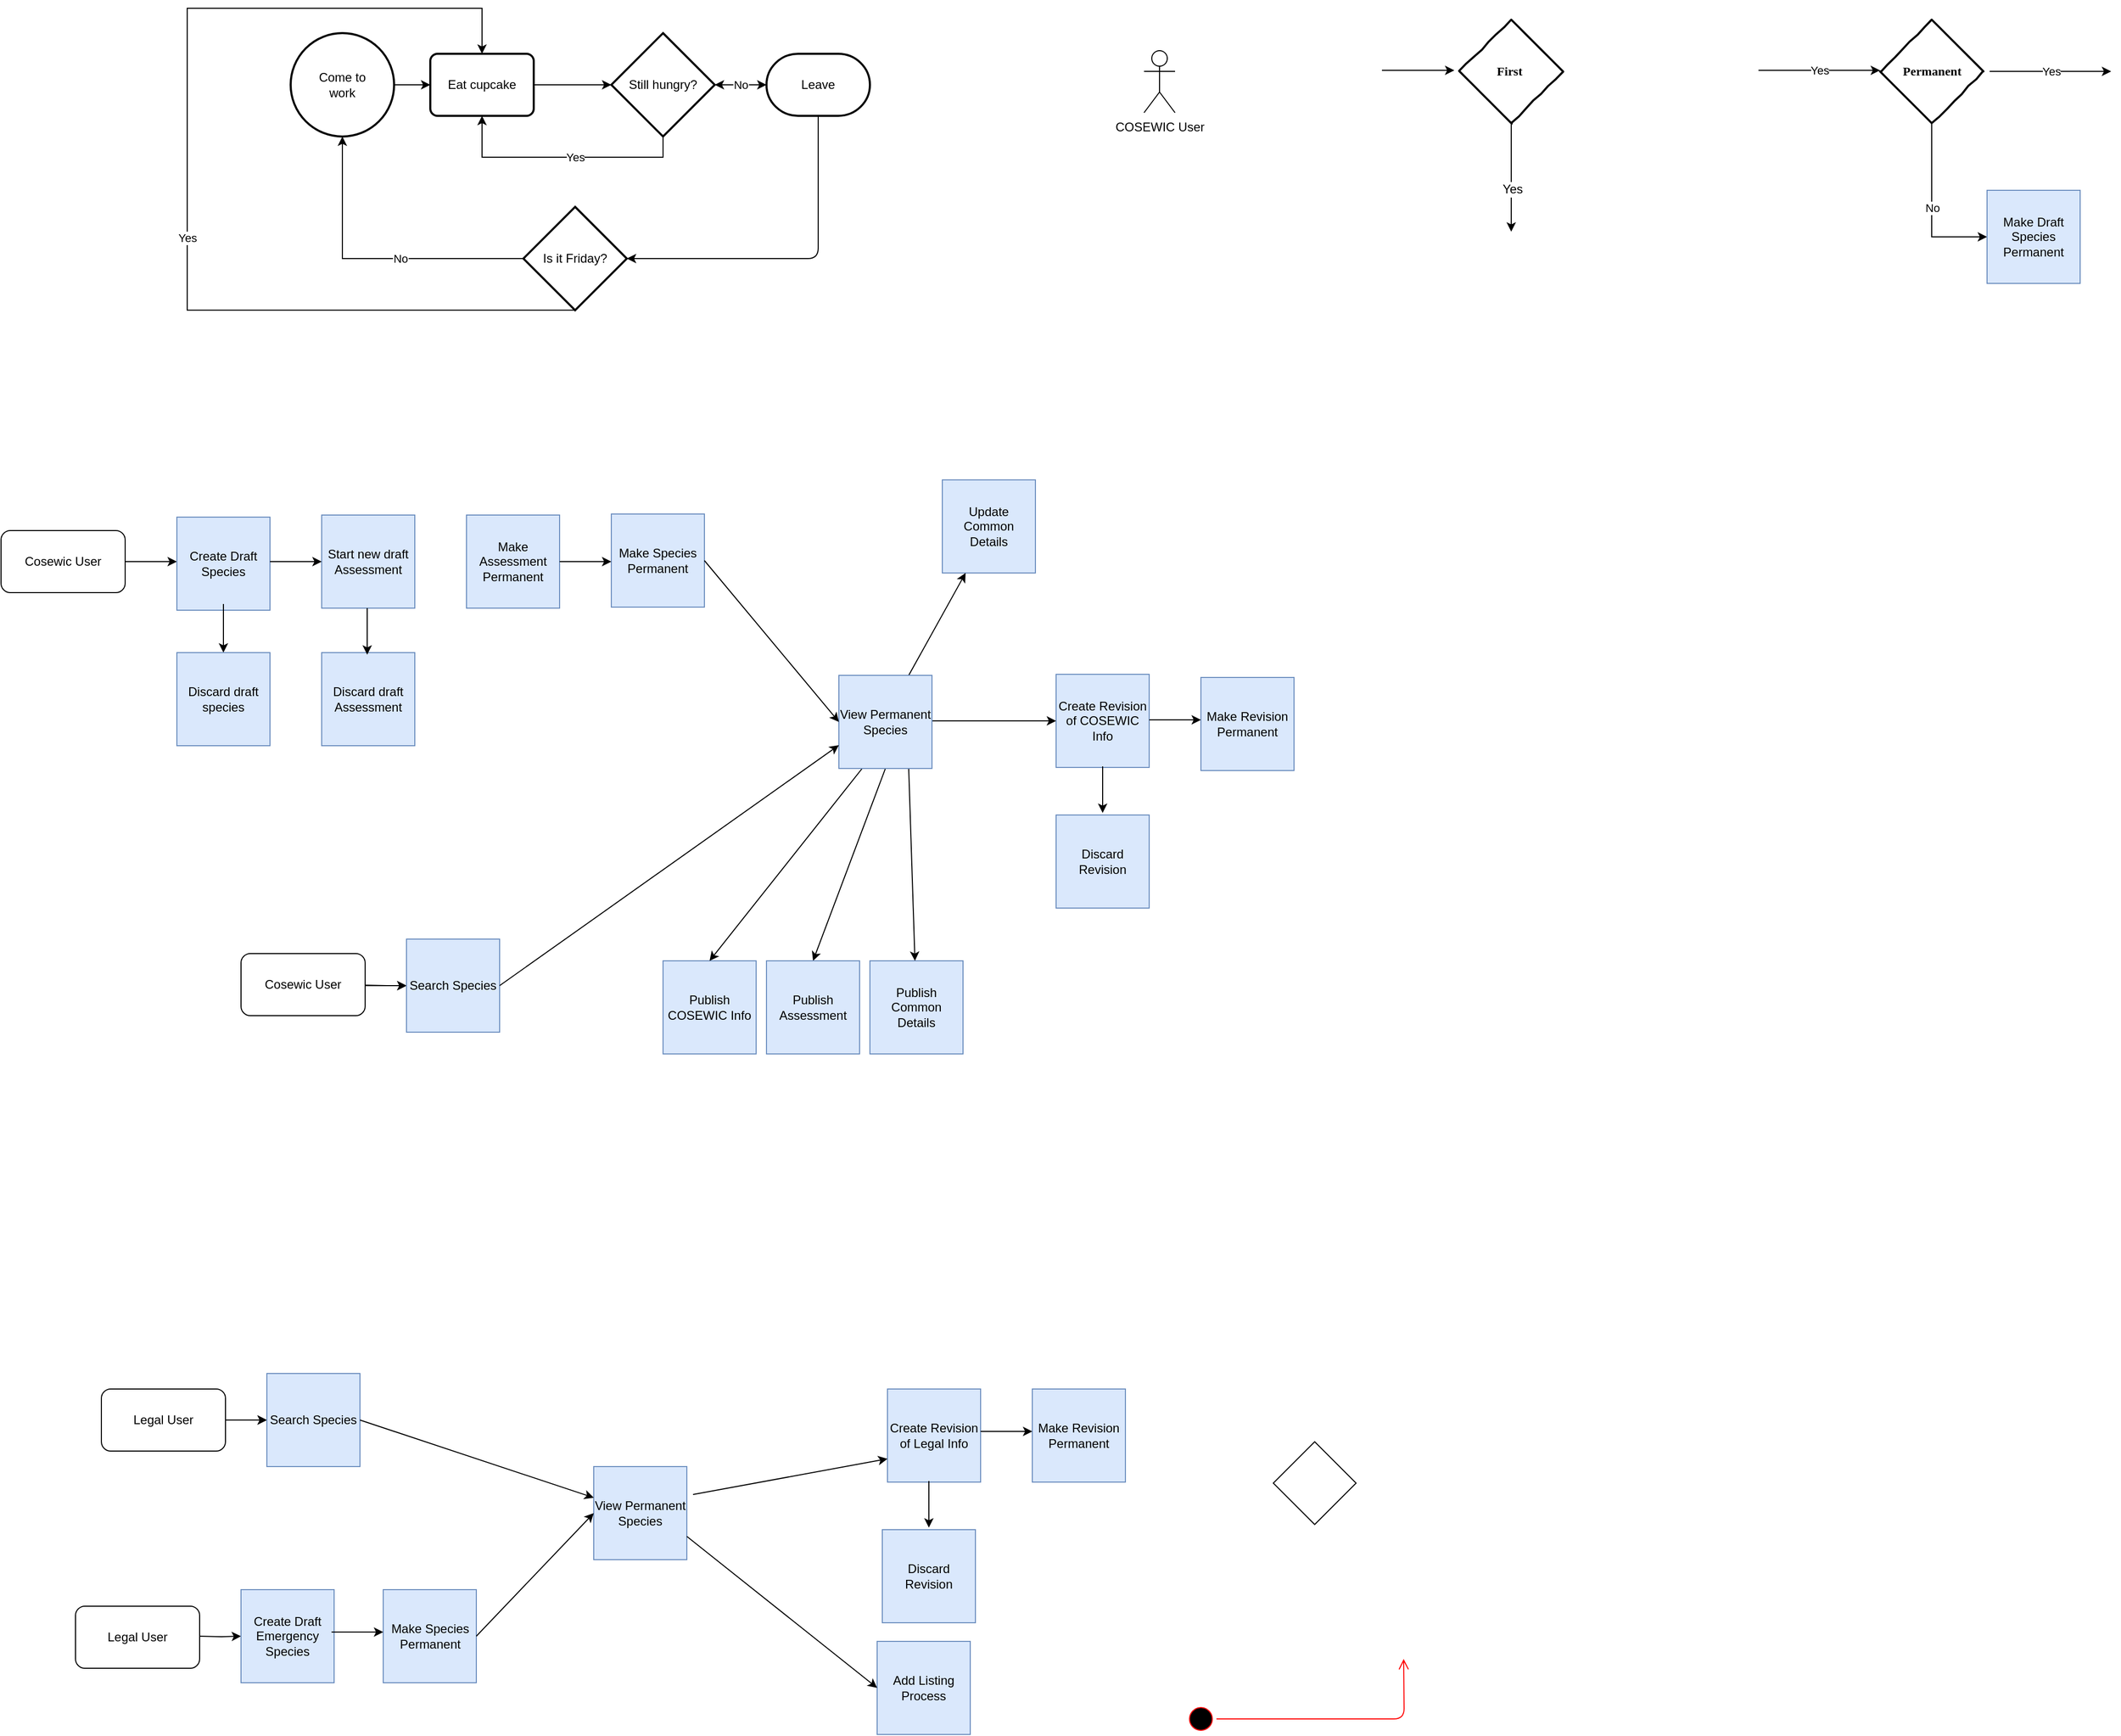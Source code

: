 <mxfile version="12.3.0" type="github" pages="1">
  <diagram name="Page-1" id="c7558073-3199-34d8-9f00-42111426c3f3">
    <mxGraphModel dx="3273" dy="934" grid="1" gridSize="12" guides="1" tooltips="1" connect="1" arrows="1" fold="1" page="1" pageScale="1" pageWidth="1600" pageHeight="1200" background="none" math="0" shadow="0">
      <root>
        <mxCell id="0"/>
        <mxCell id="1" parent="0"/>
        <mxCell id="E1cjcMC4RDlBIDP7sY1C-115" value="Come to &lt;br&gt;work" style="strokeWidth=2;html=1;shape=mxgraph.flowchart.start_2;whiteSpace=wrap;" parent="1" vertex="1">
          <mxGeometry x="-1160" y="48" width="100" height="100" as="geometry"/>
        </mxCell>
        <mxCell id="LoriKuV7NN4adESNOFiQ-6" value="" style="edgeStyle=orthogonalEdgeStyle;rounded=0;orthogonalLoop=1;jettySize=auto;html=1;" edge="1" parent="1" source="E1cjcMC4RDlBIDP7sY1C-116" target="tL9PczSeXtMjVQ5EPy2s-1">
          <mxGeometry relative="1" as="geometry"/>
        </mxCell>
        <mxCell id="E1cjcMC4RDlBIDP7sY1C-116" value="Leave" style="strokeWidth=2;html=1;shape=mxgraph.flowchart.terminator;whiteSpace=wrap;" parent="1" vertex="1">
          <mxGeometry x="-700" y="68" width="100" height="60" as="geometry"/>
        </mxCell>
        <mxCell id="tL9PczSeXtMjVQ5EPy2s-9" value="" style="edgeStyle=orthogonalEdgeStyle;rounded=0;orthogonalLoop=1;jettySize=auto;html=1;" parent="1" source="E1cjcMC4RDlBIDP7sY1C-117" target="tL9PczSeXtMjVQ5EPy2s-1" edge="1">
          <mxGeometry relative="1" as="geometry"/>
        </mxCell>
        <mxCell id="E1cjcMC4RDlBIDP7sY1C-117" value="Eat cupcake" style="rounded=1;whiteSpace=wrap;html=1;absoluteArcSize=1;arcSize=14;strokeWidth=2;" parent="1" vertex="1">
          <mxGeometry x="-1025" y="68" width="100" height="60" as="geometry"/>
        </mxCell>
        <mxCell id="E1cjcMC4RDlBIDP7sY1C-118" value="" style="endArrow=classic;html=1;entryX=0;entryY=0.5;entryDx=0;entryDy=0;" parent="1" source="E1cjcMC4RDlBIDP7sY1C-115" target="E1cjcMC4RDlBIDP7sY1C-117" edge="1">
          <mxGeometry width="50" height="50" relative="1" as="geometry">
            <mxPoint x="-1090" y="148" as="sourcePoint"/>
            <mxPoint x="-1040" y="98" as="targetPoint"/>
          </mxGeometry>
        </mxCell>
        <mxCell id="jn9xSUYISPLA68ydeZet-104" value="" style="endArrow=classic;html=1;exitX=0.5;exitY=1;exitDx=0;exitDy=0;exitPerimeter=0;entryX=1;entryY=0.5;entryDx=0;entryDy=0;entryPerimeter=0;" parent="1" source="E1cjcMC4RDlBIDP7sY1C-116" target="wUc7WX4bhzahjaM9EL9A-1" edge="1">
          <mxGeometry width="50" height="50" relative="1" as="geometry">
            <mxPoint x="-575" y="165" as="sourcePoint"/>
            <mxPoint x="-450" y="340" as="targetPoint"/>
            <Array as="points">
              <mxPoint x="-650" y="266"/>
            </Array>
          </mxGeometry>
        </mxCell>
        <mxCell id="tL9PczSeXtMjVQ5EPy2s-7" value="Yes" style="edgeStyle=orthogonalEdgeStyle;rounded=0;orthogonalLoop=1;jettySize=auto;html=1;entryX=0.5;entryY=1;entryDx=0;entryDy=0;exitX=0.5;exitY=1;exitDx=0;exitDy=0;exitPerimeter=0;" parent="1" source="tL9PczSeXtMjVQ5EPy2s-1" target="E1cjcMC4RDlBIDP7sY1C-117" edge="1">
          <mxGeometry x="-0.106" relative="1" as="geometry">
            <mxPoint x="-690" y="250" as="targetPoint"/>
            <mxPoint as="offset"/>
          </mxGeometry>
        </mxCell>
        <mxCell id="tL9PczSeXtMjVQ5EPy2s-10" value="No" style="edgeStyle=orthogonalEdgeStyle;rounded=0;orthogonalLoop=1;jettySize=auto;html=1;" parent="1" source="tL9PczSeXtMjVQ5EPy2s-1" target="E1cjcMC4RDlBIDP7sY1C-116" edge="1">
          <mxGeometry relative="1" as="geometry"/>
        </mxCell>
        <mxCell id="tL9PczSeXtMjVQ5EPy2s-1" value="Still hungry?" style="strokeWidth=2;html=1;shape=mxgraph.flowchart.decision;whiteSpace=wrap;" parent="1" vertex="1">
          <mxGeometry x="-850" y="48" width="100" height="100" as="geometry"/>
        </mxCell>
        <mxCell id="K9Jv4syfFlTt1CtUerWt-1" value="Cosewic User" style="rounded=1;whiteSpace=wrap;html=1;" parent="1" vertex="1">
          <mxGeometry x="-1440" y="529" width="120" height="60" as="geometry"/>
        </mxCell>
        <mxCell id="K9Jv4syfFlTt1CtUerWt-2" value="" style="endArrow=classic;html=1;exitX=1;exitY=0.5;exitDx=0;exitDy=0;" parent="1" edge="1">
          <mxGeometry width="50" height="50" relative="1" as="geometry">
            <mxPoint x="-1320" y="559" as="sourcePoint"/>
            <mxPoint x="-1270" y="559" as="targetPoint"/>
          </mxGeometry>
        </mxCell>
        <mxCell id="K9Jv4syfFlTt1CtUerWt-3" value="Create Draft Species" style="whiteSpace=wrap;html=1;aspect=fixed;fillColor=#dae8fc;strokeColor=#6c8ebf;" parent="1" vertex="1">
          <mxGeometry x="-1270" y="516" width="90" height="90" as="geometry"/>
        </mxCell>
        <mxCell id="K9Jv4syfFlTt1CtUerWt-6" value="Start new draft Assessment" style="whiteSpace=wrap;html=1;aspect=fixed;fillColor=#dae8fc;strokeColor=#6c8ebf;" parent="1" vertex="1">
          <mxGeometry x="-1130" y="514" width="90" height="90" as="geometry"/>
        </mxCell>
        <mxCell id="K9Jv4syfFlTt1CtUerWt-7" value="" style="endArrow=classic;html=1;exitX=1;exitY=0.5;exitDx=0;exitDy=0;" parent="1" edge="1">
          <mxGeometry width="50" height="50" relative="1" as="geometry">
            <mxPoint x="-1180" y="559" as="sourcePoint"/>
            <mxPoint x="-1130" y="559" as="targetPoint"/>
          </mxGeometry>
        </mxCell>
        <mxCell id="K9Jv4syfFlTt1CtUerWt-9" value="Make Assessment Permanent" style="whiteSpace=wrap;html=1;aspect=fixed;fillColor=#dae8fc;strokeColor=#6c8ebf;" parent="1" vertex="1">
          <mxGeometry x="-990" y="514" width="90" height="90" as="geometry"/>
        </mxCell>
        <mxCell id="K9Jv4syfFlTt1CtUerWt-10" value="Make Species Permanent" style="whiteSpace=wrap;html=1;aspect=fixed;fillColor=#dae8fc;strokeColor=#6c8ebf;" parent="1" vertex="1">
          <mxGeometry x="-850" y="513" width="90" height="90" as="geometry"/>
        </mxCell>
        <mxCell id="K9Jv4syfFlTt1CtUerWt-11" value="" style="endArrow=classic;html=1;exitX=1;exitY=0.5;exitDx=0;exitDy=0;" parent="1" edge="1">
          <mxGeometry width="50" height="50" relative="1" as="geometry">
            <mxPoint x="-900" y="559" as="sourcePoint"/>
            <mxPoint x="-850" y="559" as="targetPoint"/>
          </mxGeometry>
        </mxCell>
        <mxCell id="K9Jv4syfFlTt1CtUerWt-12" value="" style="endArrow=classic;html=1;" parent="1" target="K9Jv4syfFlTt1CtUerWt-13" edge="1">
          <mxGeometry width="50" height="50" relative="1" as="geometry">
            <mxPoint x="-1225" y="600" as="sourcePoint"/>
            <mxPoint x="-1226" y="644" as="targetPoint"/>
          </mxGeometry>
        </mxCell>
        <mxCell id="K9Jv4syfFlTt1CtUerWt-13" value="Discard draft species" style="whiteSpace=wrap;html=1;aspect=fixed;fillColor=#dae8fc;strokeColor=#6c8ebf;" parent="1" vertex="1">
          <mxGeometry x="-1270" y="647" width="90" height="90" as="geometry"/>
        </mxCell>
        <mxCell id="K9Jv4syfFlTt1CtUerWt-17" value="Discard draft Assessment" style="whiteSpace=wrap;html=1;aspect=fixed;fillColor=#dae8fc;strokeColor=#6c8ebf;" parent="1" vertex="1">
          <mxGeometry x="-1130" y="647" width="90" height="90" as="geometry"/>
        </mxCell>
        <mxCell id="K9Jv4syfFlTt1CtUerWt-19" value="" style="endArrow=classic;html=1;" parent="1" edge="1">
          <mxGeometry width="50" height="50" relative="1" as="geometry">
            <mxPoint x="-1086" y="604" as="sourcePoint"/>
            <mxPoint x="-1086" y="649" as="targetPoint"/>
          </mxGeometry>
        </mxCell>
        <mxCell id="K9Jv4syfFlTt1CtUerWt-21" value="Create Revision of COSEWIC Info" style="whiteSpace=wrap;html=1;aspect=fixed;fillColor=#dae8fc;strokeColor=#6c8ebf;" parent="1" vertex="1">
          <mxGeometry x="-420" y="668" width="90" height="90" as="geometry"/>
        </mxCell>
        <mxCell id="K9Jv4syfFlTt1CtUerWt-22" value="" style="endArrow=classic;html=1;exitX=1;exitY=0.5;exitDx=0;exitDy=0;entryX=0;entryY=0.5;entryDx=0;entryDy=0;" parent="1" edge="1" target="K9Jv4syfFlTt1CtUerWt-21">
          <mxGeometry width="50" height="50" relative="1" as="geometry">
            <mxPoint x="-540" y="713" as="sourcePoint"/>
            <mxPoint x="-490" y="713" as="targetPoint"/>
          </mxGeometry>
        </mxCell>
        <mxCell id="K9Jv4syfFlTt1CtUerWt-23" value="Discard Revision" style="whiteSpace=wrap;html=1;aspect=fixed;fillColor=#dae8fc;strokeColor=#6c8ebf;" parent="1" vertex="1">
          <mxGeometry x="-420" y="804" width="90" height="90" as="geometry"/>
        </mxCell>
        <mxCell id="K9Jv4syfFlTt1CtUerWt-24" value="" style="endArrow=classic;html=1;" parent="1" edge="1">
          <mxGeometry width="50" height="50" relative="1" as="geometry">
            <mxPoint x="-375" y="757" as="sourcePoint"/>
            <mxPoint x="-375" y="802" as="targetPoint"/>
          </mxGeometry>
        </mxCell>
        <mxCell id="K9Jv4syfFlTt1CtUerWt-25" value="Make Revision Permanent" style="whiteSpace=wrap;html=1;aspect=fixed;fillColor=#dae8fc;strokeColor=#6c8ebf;" parent="1" vertex="1">
          <mxGeometry x="-280" y="671" width="90" height="90" as="geometry"/>
        </mxCell>
        <mxCell id="K9Jv4syfFlTt1CtUerWt-26" value="" style="endArrow=classic;html=1;exitX=1;exitY=0.5;exitDx=0;exitDy=0;" parent="1" edge="1">
          <mxGeometry width="50" height="50" relative="1" as="geometry">
            <mxPoint x="-330" y="712" as="sourcePoint"/>
            <mxPoint x="-280" y="712" as="targetPoint"/>
          </mxGeometry>
        </mxCell>
        <mxCell id="K9Jv4syfFlTt1CtUerWt-27" value="" style="endArrow=classic;html=1;entryX=0.5;entryY=0;entryDx=0;entryDy=0;exitX=0.5;exitY=1;exitDx=0;exitDy=0;" parent="1" target="K9Jv4syfFlTt1CtUerWt-28" edge="1">
          <mxGeometry width="50" height="50" relative="1" as="geometry">
            <mxPoint x="-585.0" y="759" as="sourcePoint"/>
            <mxPoint x="-586" y="935" as="targetPoint"/>
          </mxGeometry>
        </mxCell>
        <mxCell id="K9Jv4syfFlTt1CtUerWt-28" value="Publish Assessment" style="whiteSpace=wrap;html=1;aspect=fixed;fillColor=#dae8fc;strokeColor=#6c8ebf;" parent="1" vertex="1">
          <mxGeometry x="-700" y="945" width="90" height="90" as="geometry"/>
        </mxCell>
        <mxCell id="K9Jv4syfFlTt1CtUerWt-29" value="Publish COSEWIC Info" style="whiteSpace=wrap;html=1;aspect=fixed;fillColor=#dae8fc;strokeColor=#6c8ebf;" parent="1" vertex="1">
          <mxGeometry x="-800" y="945" width="90" height="90" as="geometry"/>
        </mxCell>
        <mxCell id="K9Jv4syfFlTt1CtUerWt-30" value="" style="endArrow=classic;html=1;entryX=0.5;entryY=0;entryDx=0;entryDy=0;exitX=0.25;exitY=1;exitDx=0;exitDy=0;" parent="1" target="K9Jv4syfFlTt1CtUerWt-29" edge="1">
          <mxGeometry width="50" height="50" relative="1" as="geometry">
            <mxPoint x="-607.5" y="759" as="sourcePoint"/>
            <mxPoint x="-515" y="945" as="targetPoint"/>
          </mxGeometry>
        </mxCell>
        <mxCell id="K9Jv4syfFlTt1CtUerWt-32" value="" style="endArrow=classic;html=1;" parent="1" edge="1">
          <mxGeometry width="50" height="50" relative="1" as="geometry">
            <mxPoint x="-1223" y="1389" as="sourcePoint"/>
            <mxPoint x="-1183" y="1389" as="targetPoint"/>
          </mxGeometry>
        </mxCell>
        <mxCell id="K9Jv4syfFlTt1CtUerWt-37" value="" style="edgeStyle=orthogonalEdgeStyle;rounded=0;orthogonalLoop=1;jettySize=auto;html=1;" parent="1" source="K9Jv4syfFlTt1CtUerWt-33" target="K9Jv4syfFlTt1CtUerWt-34" edge="1">
          <mxGeometry relative="1" as="geometry"/>
        </mxCell>
        <mxCell id="K9Jv4syfFlTt1CtUerWt-33" value="Legal User" style="rounded=1;whiteSpace=wrap;html=1;" parent="1" vertex="1">
          <mxGeometry x="-1343" y="1359" width="120" height="60" as="geometry"/>
        </mxCell>
        <mxCell id="K9Jv4syfFlTt1CtUerWt-34" value="Search Species" style="whiteSpace=wrap;html=1;aspect=fixed;fillColor=#dae8fc;strokeColor=#6c8ebf;" parent="1" vertex="1">
          <mxGeometry x="-1183" y="1344" width="90" height="90" as="geometry"/>
        </mxCell>
        <mxCell id="K9Jv4syfFlTt1CtUerWt-39" value="View Permanent Species" style="whiteSpace=wrap;html=1;aspect=fixed;fillColor=#dae8fc;strokeColor=#6c8ebf;" parent="1" vertex="1">
          <mxGeometry x="-867" y="1434" width="90" height="90" as="geometry"/>
        </mxCell>
        <mxCell id="K9Jv4syfFlTt1CtUerWt-41" value="Create Revision of Legal Info" style="whiteSpace=wrap;html=1;aspect=fixed;fillColor=#dae8fc;strokeColor=#6c8ebf;" parent="1" vertex="1">
          <mxGeometry x="-583" y="1359" width="90" height="90" as="geometry"/>
        </mxCell>
        <mxCell id="K9Jv4syfFlTt1CtUerWt-42" value="Update Common Details" style="whiteSpace=wrap;html=1;aspect=fixed;fillColor=#dae8fc;strokeColor=#6c8ebf;" parent="1" vertex="1">
          <mxGeometry x="-530" y="480" width="90" height="90" as="geometry"/>
        </mxCell>
        <mxCell id="K9Jv4syfFlTt1CtUerWt-43" value="" style="endArrow=classic;html=1;exitX=0.75;exitY=0;exitDx=0;exitDy=0;entryX=0.25;entryY=1;entryDx=0;entryDy=0;" parent="1" edge="1" target="K9Jv4syfFlTt1CtUerWt-42">
          <mxGeometry width="50" height="50" relative="1" as="geometry">
            <mxPoint x="-562.5" y="669" as="sourcePoint"/>
            <mxPoint x="-488" y="576" as="targetPoint"/>
          </mxGeometry>
        </mxCell>
        <mxCell id="K9Jv4syfFlTt1CtUerWt-44" value="Publish Common Details" style="whiteSpace=wrap;html=1;aspect=fixed;fillColor=#dae8fc;strokeColor=#6c8ebf;" parent="1" vertex="1">
          <mxGeometry x="-600" y="945" width="90" height="90" as="geometry"/>
        </mxCell>
        <mxCell id="K9Jv4syfFlTt1CtUerWt-45" value="" style="endArrow=classic;html=1;exitX=0.75;exitY=1;exitDx=0;exitDy=0;" parent="1" target="K9Jv4syfFlTt1CtUerWt-44" edge="1">
          <mxGeometry width="50" height="50" relative="1" as="geometry">
            <mxPoint x="-562.5" y="759" as="sourcePoint"/>
            <mxPoint x="-645" y="955" as="targetPoint"/>
          </mxGeometry>
        </mxCell>
        <mxCell id="K9Jv4syfFlTt1CtUerWt-46" value="Make Revision Permanent" style="whiteSpace=wrap;html=1;aspect=fixed;fillColor=#dae8fc;strokeColor=#6c8ebf;" parent="1" vertex="1">
          <mxGeometry x="-443" y="1359" width="90" height="90" as="geometry"/>
        </mxCell>
        <mxCell id="K9Jv4syfFlTt1CtUerWt-47" value="" style="endArrow=classic;html=1;exitX=1;exitY=0.5;exitDx=0;exitDy=0;" parent="1" edge="1">
          <mxGeometry width="50" height="50" relative="1" as="geometry">
            <mxPoint x="-493" y="1400" as="sourcePoint"/>
            <mxPoint x="-443" y="1400" as="targetPoint"/>
          </mxGeometry>
        </mxCell>
        <mxCell id="K9Jv4syfFlTt1CtUerWt-48" value="Discard Revision" style="whiteSpace=wrap;html=1;aspect=fixed;fillColor=#dae8fc;strokeColor=#6c8ebf;" parent="1" vertex="1">
          <mxGeometry x="-588" y="1495" width="90" height="90" as="geometry"/>
        </mxCell>
        <mxCell id="K9Jv4syfFlTt1CtUerWt-49" value="" style="endArrow=classic;html=1;" parent="1" edge="1">
          <mxGeometry width="50" height="50" relative="1" as="geometry">
            <mxPoint x="-543" y="1448" as="sourcePoint"/>
            <mxPoint x="-543" y="1493" as="targetPoint"/>
          </mxGeometry>
        </mxCell>
        <mxCell id="K9Jv4syfFlTt1CtUerWt-50" value="Legal User" style="rounded=1;whiteSpace=wrap;html=1;" parent="1" vertex="1">
          <mxGeometry x="-1368" y="1569" width="120" height="60" as="geometry"/>
        </mxCell>
        <mxCell id="K9Jv4syfFlTt1CtUerWt-52" value="" style="edgeStyle=orthogonalEdgeStyle;rounded=0;orthogonalLoop=1;jettySize=auto;html=1;" parent="1" target="K9Jv4syfFlTt1CtUerWt-53" edge="1">
          <mxGeometry relative="1" as="geometry">
            <mxPoint x="-1248" y="1598" as="sourcePoint"/>
          </mxGeometry>
        </mxCell>
        <mxCell id="K9Jv4syfFlTt1CtUerWt-53" value="Create Draft Emergency Species" style="whiteSpace=wrap;html=1;aspect=fixed;fillColor=#dae8fc;strokeColor=#6c8ebf;" parent="1" vertex="1">
          <mxGeometry x="-1208" y="1553" width="90" height="90" as="geometry"/>
        </mxCell>
        <mxCell id="K9Jv4syfFlTt1CtUerWt-54" value="Make Species Permanent" style="whiteSpace=wrap;html=1;aspect=fixed;fillColor=#dae8fc;strokeColor=#6c8ebf;" parent="1" vertex="1">
          <mxGeometry x="-1070.5" y="1553" width="90" height="90" as="geometry"/>
        </mxCell>
        <mxCell id="K9Jv4syfFlTt1CtUerWt-55" value="" style="endArrow=classic;html=1;exitX=1;exitY=0.5;exitDx=0;exitDy=0;" parent="1" edge="1">
          <mxGeometry width="50" height="50" relative="1" as="geometry">
            <mxPoint x="-1120.5" y="1594" as="sourcePoint"/>
            <mxPoint x="-1070.5" y="1594" as="targetPoint"/>
          </mxGeometry>
        </mxCell>
        <mxCell id="K9Jv4syfFlTt1CtUerWt-56" value="" style="endArrow=classic;html=1;entryX=0;entryY=0.75;entryDx=0;entryDy=0;" parent="1" target="K9Jv4syfFlTt1CtUerWt-41" edge="1">
          <mxGeometry width="50" height="50" relative="1" as="geometry">
            <mxPoint x="-771" y="1461" as="sourcePoint"/>
            <mxPoint x="-1283" y="1613" as="targetPoint"/>
          </mxGeometry>
        </mxCell>
        <mxCell id="K9Jv4syfFlTt1CtUerWt-59" value="Add Listing Process" style="whiteSpace=wrap;html=1;aspect=fixed;fillColor=#dae8fc;strokeColor=#6c8ebf;" parent="1" vertex="1">
          <mxGeometry x="-593" y="1603" width="90" height="90" as="geometry"/>
        </mxCell>
        <mxCell id="K9Jv4syfFlTt1CtUerWt-61" value="" style="endArrow=classic;html=1;entryX=0;entryY=0.5;entryDx=0;entryDy=0;exitX=1;exitY=0.75;exitDx=0;exitDy=0;" parent="1" target="K9Jv4syfFlTt1CtUerWt-59" edge="1" source="K9Jv4syfFlTt1CtUerWt-39">
          <mxGeometry width="50" height="50" relative="1" as="geometry">
            <mxPoint x="-713" y="1613" as="sourcePoint"/>
            <mxPoint x="-573" y="1436.5" as="targetPoint"/>
          </mxGeometry>
        </mxCell>
        <mxCell id="LoriKuV7NN4adESNOFiQ-1" value="" style="rhombus;whiteSpace=wrap;html=1;" vertex="1" parent="1">
          <mxGeometry x="-210" y="1410" width="80" height="80" as="geometry"/>
        </mxCell>
        <mxCell id="LoriKuV7NN4adESNOFiQ-39" style="edgeStyle=orthogonalEdgeStyle;rounded=0;orthogonalLoop=1;jettySize=auto;html=1;exitX=0.5;exitY=1;exitDx=0;exitDy=0;entryX=0.011;entryY=0.433;entryDx=0;entryDy=0;entryPerimeter=0;" edge="1" parent="1" source="LoriKuV7NN4adESNOFiQ-2">
          <mxGeometry relative="1" as="geometry">
            <mxPoint x="20" y="240" as="targetPoint"/>
          </mxGeometry>
        </mxCell>
        <mxCell id="LoriKuV7NN4adESNOFiQ-41" value="Yes" style="text;html=1;align=center;verticalAlign=middle;resizable=0;points=[];;labelBackgroundColor=#ffffff;" connectable="0" vertex="1" parent="LoriKuV7NN4adESNOFiQ-39">
          <mxGeometry x="0.224" relative="1" as="geometry">
            <mxPoint as="offset"/>
          </mxGeometry>
        </mxCell>
        <mxCell id="wUc7WX4bhzahjaM9EL9A-4" value="No" style="edgeStyle=orthogonalEdgeStyle;rounded=0;orthogonalLoop=1;jettySize=auto;html=1;entryX=0.5;entryY=1;entryDx=0;entryDy=0;entryPerimeter=0;" edge="1" parent="1" source="wUc7WX4bhzahjaM9EL9A-1" target="E1cjcMC4RDlBIDP7sY1C-115">
          <mxGeometry x="-0.186" relative="1" as="geometry">
            <mxPoint x="-800" y="340" as="targetPoint"/>
            <mxPoint as="offset"/>
          </mxGeometry>
        </mxCell>
        <mxCell id="LoriKuV7NN4adESNOFiQ-48" value="Yes" style="edgeStyle=orthogonalEdgeStyle;rounded=0;orthogonalLoop=1;jettySize=auto;html=1;exitX=1;exitY=0.5;exitDx=0;exitDy=0;entryX=0;entryY=0.5;entryDx=0;entryDy=0;" edge="1" parent="1" source="LoriKuV7NN4adESNOFiQ-2">
          <mxGeometry relative="1" as="geometry"/>
        </mxCell>
        <mxCell id="LoriKuV7NN4adESNOFiQ-2" value="First&amp;nbsp;" style="rhombus;html=1;align=center;whiteSpace=wrap;comic=1;strokeWidth=2;fontFamily=Comic Sans MS;fontStyle=1;" vertex="1" parent="1">
          <mxGeometry x="-30" y="35" width="100" height="100" as="geometry"/>
        </mxCell>
        <mxCell id="wUc7WX4bhzahjaM9EL9A-1" value="Is it Friday?" style="strokeWidth=2;html=1;shape=mxgraph.flowchart.decision;whiteSpace=wrap;" vertex="1" parent="1">
          <mxGeometry x="-935" y="216" width="100" height="100" as="geometry"/>
        </mxCell>
        <mxCell id="LoriKuV7NN4adESNOFiQ-54" value="No" style="edgeStyle=orthogonalEdgeStyle;rounded=0;orthogonalLoop=1;jettySize=auto;html=1;exitX=0.5;exitY=1;exitDx=0;exitDy=0;entryX=0;entryY=0.5;entryDx=0;entryDy=0;" edge="1" parent="1" source="LoriKuV7NN4adESNOFiQ-3" target="LoriKuV7NN4adESNOFiQ-4">
          <mxGeometry relative="1" as="geometry">
            <mxPoint x="427" y="240" as="targetPoint"/>
            <Array as="points">
              <mxPoint x="427" y="245"/>
            </Array>
          </mxGeometry>
        </mxCell>
        <mxCell id="oUv9hOqSSbvM03PiOSUv-7" value="View Permanent Species" style="whiteSpace=wrap;html=1;aspect=fixed;fillColor=#dae8fc;strokeColor=#6c8ebf;" vertex="1" parent="1">
          <mxGeometry x="-630" y="669" width="90" height="90" as="geometry"/>
        </mxCell>
        <mxCell id="LoriKuV7NN4adESNOFiQ-3" value="Permanent" style="rhombus;html=1;align=center;whiteSpace=wrap;comic=1;strokeWidth=2;fontFamily=Comic Sans MS;fontStyle=1;" vertex="1" parent="1">
          <mxGeometry x="376.5" y="35" width="100" height="100" as="geometry"/>
        </mxCell>
        <mxCell id="oUv9hOqSSbvM03PiOSUv-9" value="" style="endArrow=classic;html=1;" edge="1" parent="1">
          <mxGeometry width="50" height="50" relative="1" as="geometry">
            <mxPoint x="-1088" y="969" as="sourcePoint"/>
            <mxPoint x="-1048" y="969" as="targetPoint"/>
          </mxGeometry>
        </mxCell>
        <mxCell id="LoriKuV7NN4adESNOFiQ-4" value="Make Draft Species Permanent" style="whiteSpace=wrap;html=1;aspect=fixed;fillColor=#dae8fc;strokeColor=#6c8ebf;" vertex="1" parent="1">
          <mxGeometry x="480" y="200" width="90" height="90" as="geometry"/>
        </mxCell>
        <mxCell id="oUv9hOqSSbvM03PiOSUv-10" value="" style="edgeStyle=orthogonalEdgeStyle;rounded=0;orthogonalLoop=1;jettySize=auto;html=1;" edge="1" parent="1" target="oUv9hOqSSbvM03PiOSUv-12">
          <mxGeometry relative="1" as="geometry">
            <mxPoint x="-1088" y="968.529" as="sourcePoint"/>
          </mxGeometry>
        </mxCell>
        <mxCell id="LoriKuV7NN4adESNOFiQ-18" value="COSEWIC User" style="shape=umlActor;verticalLabelPosition=bottom;labelBackgroundColor=#ffffff;verticalAlign=top;html=1;" vertex="1" parent="1">
          <mxGeometry x="-335" y="65" width="30" height="60" as="geometry"/>
        </mxCell>
        <mxCell id="oUv9hOqSSbvM03PiOSUv-12" value="Search Species" style="whiteSpace=wrap;html=1;aspect=fixed;fillColor=#dae8fc;strokeColor=#6c8ebf;" vertex="1" parent="1">
          <mxGeometry x="-1048" y="924" width="90" height="90" as="geometry"/>
        </mxCell>
        <mxCell id="LoriKuV7NN4adESNOFiQ-23" value="" style="ellipse;html=1;shape=startState;fillColor=#000000;strokeColor=#ff0000;" vertex="1" parent="1">
          <mxGeometry x="-295" y="1663" width="30" height="30" as="geometry"/>
        </mxCell>
        <mxCell id="oUv9hOqSSbvM03PiOSUv-15" value="" style="endArrow=classic;html=1;exitX=1;exitY=0.5;exitDx=0;exitDy=0;entryX=0;entryY=0.75;entryDx=0;entryDy=0;" edge="1" parent="1" source="oUv9hOqSSbvM03PiOSUv-12" target="oUv9hOqSSbvM03PiOSUv-7">
          <mxGeometry width="50" height="50" relative="1" as="geometry">
            <mxPoint x="-1065" y="849" as="sourcePoint"/>
            <mxPoint x="-950.0" y="842.5" as="targetPoint"/>
          </mxGeometry>
        </mxCell>
        <mxCell id="LoriKuV7NN4adESNOFiQ-24" value="" style="edgeStyle=orthogonalEdgeStyle;html=1;verticalAlign=bottom;endArrow=open;endSize=8;strokeColor=#ff0000;" edge="1" parent="1" source="LoriKuV7NN4adESNOFiQ-23">
          <mxGeometry relative="1" as="geometry">
            <mxPoint x="-84" y="1620" as="targetPoint"/>
          </mxGeometry>
        </mxCell>
        <mxCell id="oUv9hOqSSbvM03PiOSUv-16" value="Cosewic User" style="rounded=1;whiteSpace=wrap;html=1;" vertex="1" parent="1">
          <mxGeometry x="-1208" y="938" width="120" height="60" as="geometry"/>
        </mxCell>
        <mxCell id="oUv9hOqSSbvM03PiOSUv-17" value="" style="endArrow=classic;html=1;exitX=1;exitY=0.5;exitDx=0;exitDy=0;entryX=0;entryY=0.5;entryDx=0;entryDy=0;" edge="1" parent="1" source="K9Jv4syfFlTt1CtUerWt-10" target="oUv9hOqSSbvM03PiOSUv-7">
          <mxGeometry width="50" height="50" relative="1" as="geometry">
            <mxPoint x="-925" y="1249" as="sourcePoint"/>
            <mxPoint x="-875" y="1199" as="targetPoint"/>
          </mxGeometry>
        </mxCell>
        <mxCell id="oUv9hOqSSbvM03PiOSUv-18" value="" style="endArrow=classic;html=1;entryX=0;entryY=0.5;entryDx=0;entryDy=0;" edge="1" parent="1" target="K9Jv4syfFlTt1CtUerWt-39">
          <mxGeometry width="50" height="50" relative="1" as="geometry">
            <mxPoint x="-980.5" y="1598" as="sourcePoint"/>
            <mxPoint x="-930.5" y="1548" as="targetPoint"/>
          </mxGeometry>
        </mxCell>
        <mxCell id="oUv9hOqSSbvM03PiOSUv-19" value="" style="endArrow=classic;html=1;exitX=1;exitY=0.5;exitDx=0;exitDy=0;" edge="1" parent="1" source="K9Jv4syfFlTt1CtUerWt-34" target="K9Jv4syfFlTt1CtUerWt-39">
          <mxGeometry width="50" height="50" relative="1" as="geometry">
            <mxPoint x="-992.96" y="1379.99" as="sourcePoint"/>
            <mxPoint x="-893.99" y="1599.04" as="targetPoint"/>
          </mxGeometry>
        </mxCell>
        <mxCell id="LoriKuV7NN4adESNOFiQ-42" value="" style="endArrow=classic;html=1;" edge="1" parent="1">
          <mxGeometry width="50" height="50" relative="1" as="geometry">
            <mxPoint x="-105" y="84" as="sourcePoint"/>
            <mxPoint x="-35" y="84" as="targetPoint"/>
            <Array as="points">
              <mxPoint x="-45" y="84"/>
            </Array>
          </mxGeometry>
        </mxCell>
        <mxCell id="LoriKuV7NN4adESNOFiQ-49" value="Yes" style="edgeStyle=orthogonalEdgeStyle;rounded=0;orthogonalLoop=1;jettySize=auto;html=1;" edge="1" parent="1">
          <mxGeometry relative="1" as="geometry">
            <mxPoint x="600" y="85" as="targetPoint"/>
            <mxPoint x="482.5" y="85" as="sourcePoint"/>
          </mxGeometry>
        </mxCell>
        <mxCell id="LoriKuV7NN4adESNOFiQ-50" value="Yes" style="edgeStyle=orthogonalEdgeStyle;rounded=0;orthogonalLoop=1;jettySize=auto;html=1;" edge="1" parent="1">
          <mxGeometry relative="1" as="geometry">
            <mxPoint x="376.5" y="84" as="targetPoint"/>
            <mxPoint x="259" y="84" as="sourcePoint"/>
          </mxGeometry>
        </mxCell>
        <mxCell id="oUv9hOqSSbvM03PiOSUv-25" value="Yes" style="edgeStyle=orthogonalEdgeStyle;rounded=0;orthogonalLoop=1;jettySize=auto;html=1;entryX=0.5;entryY=0;entryDx=0;entryDy=0;exitX=0.5;exitY=1;exitDx=0;exitDy=0;exitPerimeter=0;" edge="1" parent="1" target="E1cjcMC4RDlBIDP7sY1C-117">
          <mxGeometry x="-0.106" relative="1" as="geometry">
            <mxPoint x="-1059.853" y="295.853" as="targetPoint"/>
            <mxPoint as="offset"/>
            <mxPoint x="-884.559" y="315.853" as="sourcePoint"/>
            <Array as="points">
              <mxPoint x="-1260" y="315"/>
              <mxPoint x="-1260" y="24"/>
              <mxPoint x="-975" y="24"/>
            </Array>
          </mxGeometry>
        </mxCell>
      </root>
    </mxGraphModel>
  </diagram>
</mxfile>
